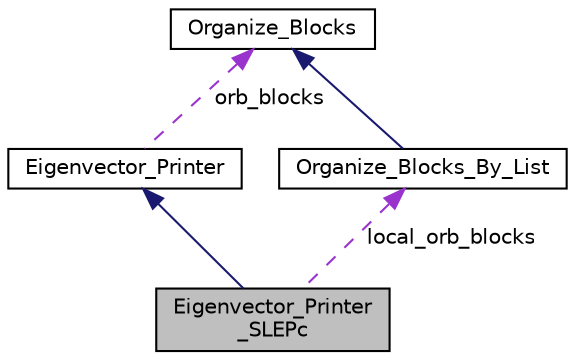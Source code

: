 digraph "Eigenvector_Printer_SLEPc"
{
  edge [fontname="Helvetica",fontsize="10",labelfontname="Helvetica",labelfontsize="10"];
  node [fontname="Helvetica",fontsize="10",shape=record];
  Node1 [label="Eigenvector_Printer\l_SLEPc",height=0.2,width=0.4,color="black", fillcolor="grey75", style="filled", fontcolor="black"];
  Node2 -> Node1 [dir="back",color="midnightblue",fontsize="10",style="solid",fontname="Helvetica"];
  Node2 [label="Eigenvector_Printer",height=0.2,width=0.4,color="black", fillcolor="white", style="filled",URL="$classEigenvector__Printer.html"];
  Node3 -> Node2 [dir="back",color="darkorchid3",fontsize="10",style="dashed",label=" orb_blocks" ,fontname="Helvetica"];
  Node3 [label="Organize_Blocks",height=0.2,width=0.4,color="black", fillcolor="white", style="filled",URL="$classOrganize__Blocks.html"];
  Node4 -> Node1 [dir="back",color="darkorchid3",fontsize="10",style="dashed",label=" local_orb_blocks" ,fontname="Helvetica"];
  Node4 [label="Organize_Blocks_By_List",height=0.2,width=0.4,color="black", fillcolor="white", style="filled",URL="$classOrganize__Blocks__By__List.html"];
  Node3 -> Node4 [dir="back",color="midnightblue",fontsize="10",style="solid",fontname="Helvetica"];
}
